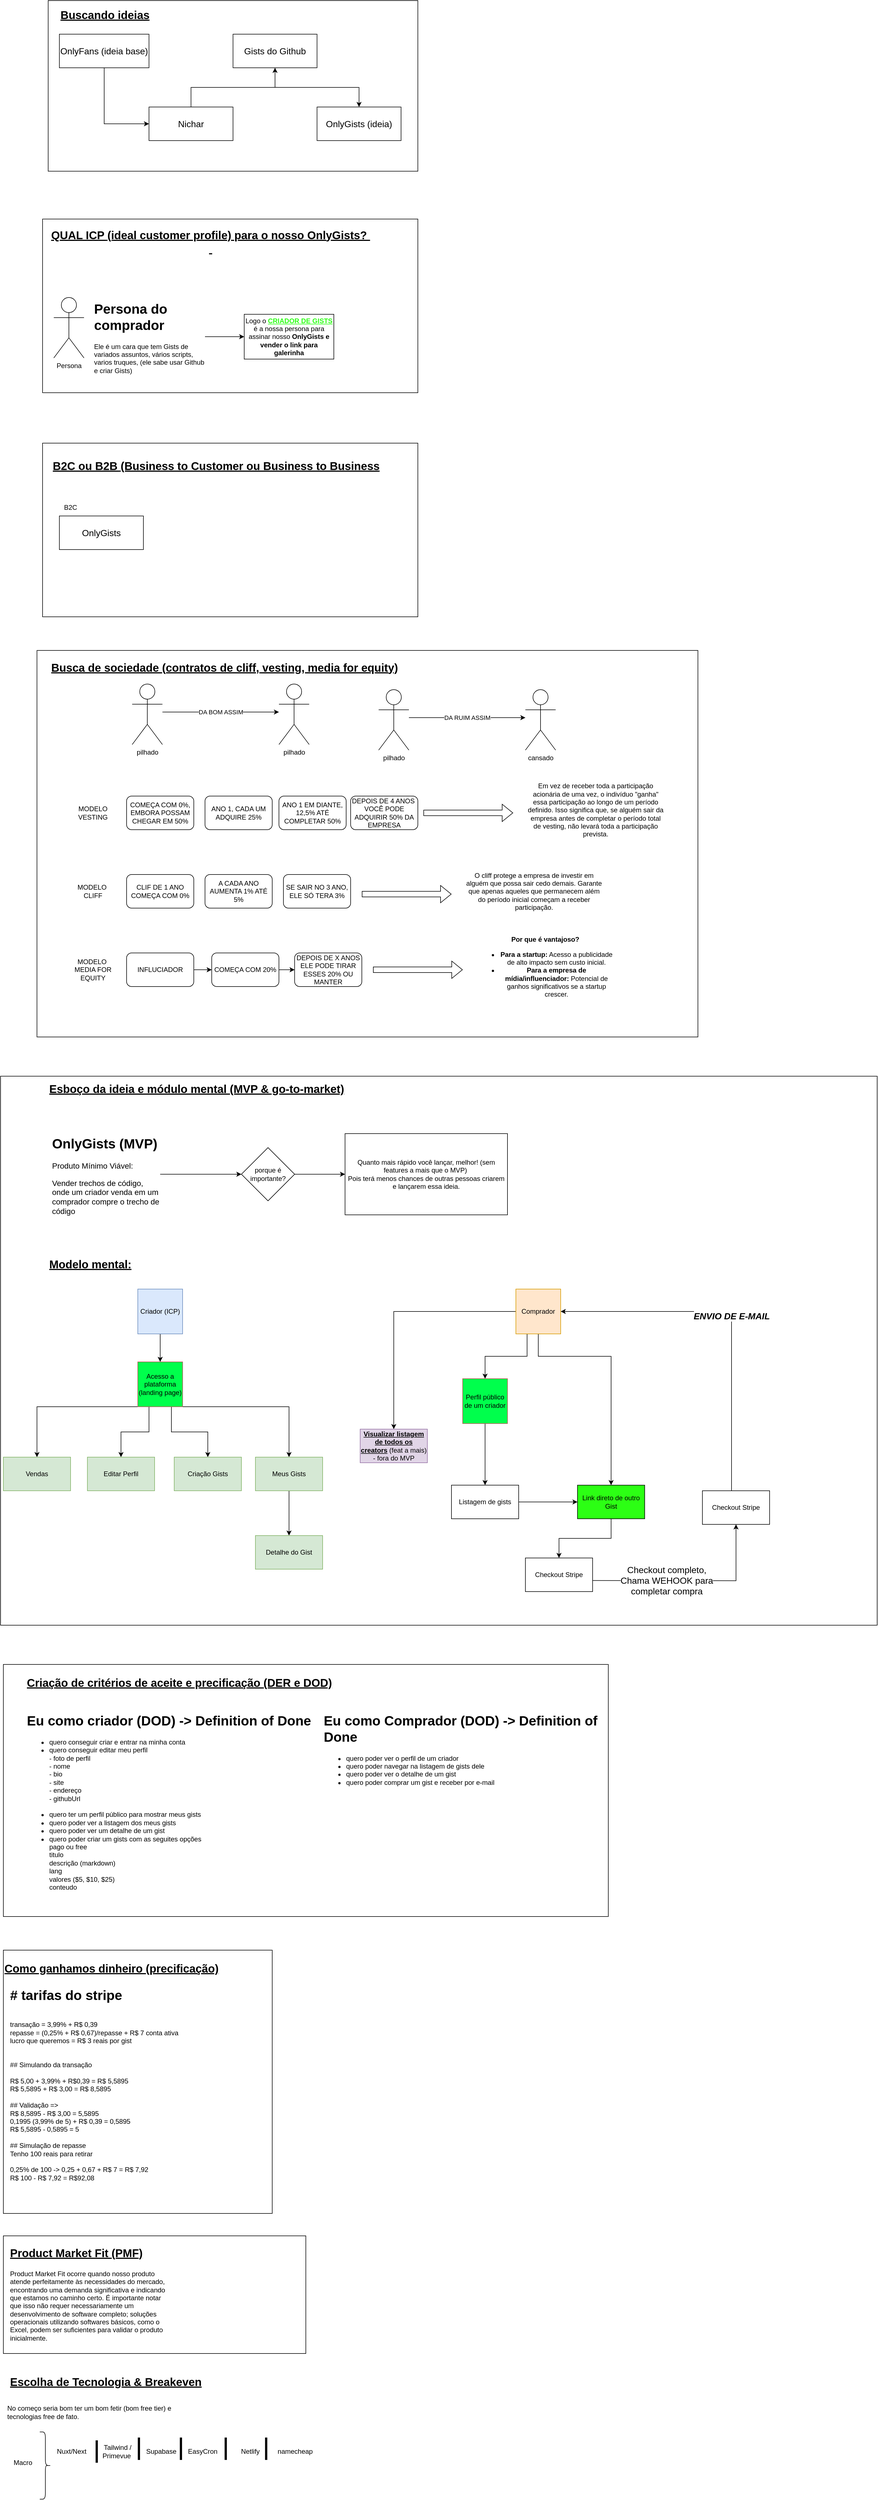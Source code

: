 <mxfile version="24.8.3">
  <diagram name="Page-1" id="v-NSc_a17lzua8ZPdPV9">
    <mxGraphModel dx="819" dy="469" grid="1" gridSize="10" guides="1" tooltips="1" connect="1" arrows="1" fold="1" page="1" pageScale="1" pageWidth="850" pageHeight="1100" math="0" shadow="0">
      <root>
        <mxCell id="0" />
        <mxCell id="1" parent="0" />
        <mxCell id="1tomCckrDjy98KWa0ItW-4" value="" style="rounded=0;whiteSpace=wrap;html=1;" vertex="1" parent="1">
          <mxGeometry x="280" y="4180" width="540" height="210" as="geometry" />
        </mxCell>
        <mxCell id="nUb2ECJCDusPR1pJdT_b-7" value="" style="rounded=0;whiteSpace=wrap;html=1;" parent="1" vertex="1">
          <mxGeometry x="280" y="3670" width="480" height="470" as="geometry" />
        </mxCell>
        <mxCell id="nUb2ECJCDusPR1pJdT_b-4" value="" style="rounded=0;whiteSpace=wrap;html=1;" parent="1" vertex="1">
          <mxGeometry x="280" y="3160" width="1080" height="450" as="geometry" />
        </mxCell>
        <mxCell id="ghX556LVwRt2pYmYrKnP-61" value="" style="rounded=0;whiteSpace=wrap;html=1;" parent="1" vertex="1">
          <mxGeometry x="340" y="1350" width="1180" height="690" as="geometry" />
        </mxCell>
        <mxCell id="ghX556LVwRt2pYmYrKnP-22" value="" style="rounded=0;whiteSpace=wrap;html=1;" parent="1" vertex="1">
          <mxGeometry x="350" y="580" width="670" height="310" as="geometry" />
        </mxCell>
        <mxCell id="ghX556LVwRt2pYmYrKnP-1" value="" style="rounded=0;whiteSpace=wrap;html=1;align=left;" parent="1" vertex="1">
          <mxGeometry x="360" y="190" width="660" height="304.62" as="geometry" />
        </mxCell>
        <mxCell id="ghX556LVwRt2pYmYrKnP-2" value="&lt;font style=&quot;font-size: 20px;&quot;&gt;&lt;b&gt;&lt;u&gt;Buscando ideias&lt;/u&gt;&lt;/b&gt;&lt;/font&gt;" style="text;html=1;align=left;verticalAlign=middle;whiteSpace=wrap;rounded=0;" parent="1" vertex="1">
          <mxGeometry x="380" y="200" width="180" height="30" as="geometry" />
        </mxCell>
        <mxCell id="ghX556LVwRt2pYmYrKnP-7" style="edgeStyle=orthogonalEdgeStyle;rounded=0;orthogonalLoop=1;jettySize=auto;html=1;entryX=0;entryY=0.5;entryDx=0;entryDy=0;" parent="1" source="ghX556LVwRt2pYmYrKnP-3" target="ghX556LVwRt2pYmYrKnP-4" edge="1">
          <mxGeometry relative="1" as="geometry" />
        </mxCell>
        <mxCell id="ghX556LVwRt2pYmYrKnP-3" value="&lt;span style=&quot;font-size: 16px;&quot;&gt;OnlyFans (ideia base)&lt;/span&gt;" style="rounded=0;whiteSpace=wrap;html=1;" parent="1" vertex="1">
          <mxGeometry x="380" y="250" width="160" height="60" as="geometry" />
        </mxCell>
        <mxCell id="ghX556LVwRt2pYmYrKnP-9" style="edgeStyle=orthogonalEdgeStyle;rounded=0;orthogonalLoop=1;jettySize=auto;html=1;entryX=0.5;entryY=1;entryDx=0;entryDy=0;" parent="1" source="ghX556LVwRt2pYmYrKnP-4" target="ghX556LVwRt2pYmYrKnP-5" edge="1">
          <mxGeometry relative="1" as="geometry" />
        </mxCell>
        <mxCell id="ghX556LVwRt2pYmYrKnP-4" value="&lt;span style=&quot;font-size: 16px;&quot;&gt;Nichar&lt;/span&gt;" style="rounded=0;whiteSpace=wrap;html=1;" parent="1" vertex="1">
          <mxGeometry x="540" y="380" width="150" height="60" as="geometry" />
        </mxCell>
        <mxCell id="ghX556LVwRt2pYmYrKnP-12" style="edgeStyle=orthogonalEdgeStyle;rounded=0;orthogonalLoop=1;jettySize=auto;html=1;" parent="1" source="ghX556LVwRt2pYmYrKnP-5" target="ghX556LVwRt2pYmYrKnP-6" edge="1">
          <mxGeometry relative="1" as="geometry" />
        </mxCell>
        <mxCell id="ghX556LVwRt2pYmYrKnP-5" value="&lt;span style=&quot;font-size: 16px;&quot;&gt;Gists do Github&lt;/span&gt;" style="rounded=0;whiteSpace=wrap;html=1;" parent="1" vertex="1">
          <mxGeometry x="690" y="250" width="150" height="60" as="geometry" />
        </mxCell>
        <mxCell id="ghX556LVwRt2pYmYrKnP-6" value="&lt;span style=&quot;font-size: 16px;&quot;&gt;OnlyGists (ideia)&lt;/span&gt;" style="rounded=0;whiteSpace=wrap;html=1;" parent="1" vertex="1">
          <mxGeometry x="840" y="380" width="150" height="60" as="geometry" />
        </mxCell>
        <mxCell id="ghX556LVwRt2pYmYrKnP-14" value="&lt;font style=&quot;font-size: 20px;&quot;&gt;&lt;b&gt;&lt;u&gt;QUAL ICP (ideal customer profile) para o nosso OnlyGists?&amp;nbsp; &amp;nbsp;&lt;/u&gt;&lt;/b&gt;&lt;/font&gt;" style="text;html=1;align=center;verticalAlign=middle;whiteSpace=wrap;rounded=0;" parent="1" vertex="1">
          <mxGeometry x="360" y="600" width="580" height="40" as="geometry" />
        </mxCell>
        <mxCell id="ghX556LVwRt2pYmYrKnP-17" value="Persona" style="shape=umlActor;verticalLabelPosition=bottom;verticalAlign=top;html=1;" parent="1" vertex="1">
          <mxGeometry x="370" y="720" width="54" height="108" as="geometry" />
        </mxCell>
        <mxCell id="ghX556LVwRt2pYmYrKnP-20" value="" style="edgeStyle=orthogonalEdgeStyle;rounded=0;orthogonalLoop=1;jettySize=auto;html=1;" parent="1" source="ghX556LVwRt2pYmYrKnP-18" target="ghX556LVwRt2pYmYrKnP-19" edge="1">
          <mxGeometry relative="1" as="geometry" />
        </mxCell>
        <mxCell id="ghX556LVwRt2pYmYrKnP-18" value="&lt;h1 style=&quot;margin-top: 0px;&quot;&gt;Persona do comprador&lt;/h1&gt;&lt;p&gt;Ele é um cara que tem Gists de variados assuntos, vários scripts,&amp;nbsp; varios truques, (ele sabe usar Github e criar Gists)&lt;/p&gt;" style="text;html=1;whiteSpace=wrap;overflow=hidden;rounded=0;" parent="1" vertex="1">
          <mxGeometry x="440" y="720" width="200" height="140" as="geometry" />
        </mxCell>
        <mxCell id="ghX556LVwRt2pYmYrKnP-19" value="Logo o &lt;font color=&quot;#2cff14&quot;&gt;&lt;b&gt;&lt;u&gt;CRIADOR DE GISTS&lt;/u&gt;&lt;/b&gt; &lt;/font&gt;é a nossa persona para assinar nosso&amp;nbsp;&lt;b&gt;OnlyGists e vender o link para galerinha&lt;/b&gt;" style="whiteSpace=wrap;html=1;" parent="1" vertex="1">
          <mxGeometry x="710" y="750" width="160" height="80" as="geometry" />
        </mxCell>
        <mxCell id="ghX556LVwRt2pYmYrKnP-23" value="" style="rounded=0;whiteSpace=wrap;html=1;" parent="1" vertex="1">
          <mxGeometry x="350" y="980" width="670" height="310" as="geometry" />
        </mxCell>
        <mxCell id="ghX556LVwRt2pYmYrKnP-24" value="&lt;span style=&quot;font-size: 20px;&quot;&gt;&lt;b&gt;&lt;u&gt;B2C ou B2B (Business to Customer ou Business to Business&lt;/u&gt;&lt;/b&gt;&lt;/span&gt;" style="text;html=1;align=center;verticalAlign=middle;whiteSpace=wrap;rounded=0;" parent="1" vertex="1">
          <mxGeometry x="360" y="1000" width="600" height="40" as="geometry" />
        </mxCell>
        <mxCell id="ghX556LVwRt2pYmYrKnP-25" value="&lt;span style=&quot;font-size: 16px;&quot;&gt;OnlyGists&lt;/span&gt;" style="rounded=0;whiteSpace=wrap;html=1;" parent="1" vertex="1">
          <mxGeometry x="380" y="1110" width="150" height="60" as="geometry" />
        </mxCell>
        <mxCell id="ghX556LVwRt2pYmYrKnP-26" value="B2C" style="text;html=1;align=center;verticalAlign=middle;whiteSpace=wrap;rounded=0;" parent="1" vertex="1">
          <mxGeometry x="370" y="1080" width="60" height="30" as="geometry" />
        </mxCell>
        <mxCell id="ghX556LVwRt2pYmYrKnP-28" value="&lt;span style=&quot;font-size: 20px;&quot;&gt;&lt;b&gt;&lt;u&gt;Busca de sociedade (contratos de cliff, vesting, media for equity)&lt;/u&gt;&lt;/b&gt;&lt;/span&gt;" style="text;html=1;align=center;verticalAlign=middle;whiteSpace=wrap;rounded=0;" parent="1" vertex="1">
          <mxGeometry x="360" y="1360" width="630" height="40" as="geometry" />
        </mxCell>
        <mxCell id="ghX556LVwRt2pYmYrKnP-31" value="DA BOM ASSIM" style="edgeStyle=orthogonalEdgeStyle;rounded=0;orthogonalLoop=1;jettySize=auto;html=1;" parent="1" source="ghX556LVwRt2pYmYrKnP-29" target="ghX556LVwRt2pYmYrKnP-30" edge="1">
          <mxGeometry relative="1" as="geometry">
            <Array as="points">
              <mxPoint x="674" y="1460" />
              <mxPoint x="674" y="1460" />
            </Array>
          </mxGeometry>
        </mxCell>
        <mxCell id="ghX556LVwRt2pYmYrKnP-29" value="pilhado" style="shape=umlActor;verticalLabelPosition=bottom;verticalAlign=top;html=1;" parent="1" vertex="1">
          <mxGeometry x="510" y="1410" width="54" height="108" as="geometry" />
        </mxCell>
        <mxCell id="ghX556LVwRt2pYmYrKnP-30" value="pilhado" style="shape=umlActor;verticalLabelPosition=bottom;verticalAlign=top;html=1;" parent="1" vertex="1">
          <mxGeometry x="772" y="1410" width="54" height="108" as="geometry" />
        </mxCell>
        <mxCell id="ghX556LVwRt2pYmYrKnP-37" value="MODELO VESTING" style="text;html=1;align=center;verticalAlign=middle;whiteSpace=wrap;rounded=0;" parent="1" vertex="1">
          <mxGeometry x="410" y="1625" width="60" height="30" as="geometry" />
        </mxCell>
        <mxCell id="ghX556LVwRt2pYmYrKnP-38" value="DEPOIS DE 4 ANOS&amp;nbsp;&lt;div&gt;VOCÊ PODE ADQUIRIR 50% DA EMPRESA&lt;/div&gt;" style="rounded=1;whiteSpace=wrap;html=1;" parent="1" vertex="1">
          <mxGeometry x="900" y="1610" width="120" height="60" as="geometry" />
        </mxCell>
        <mxCell id="ghX556LVwRt2pYmYrKnP-39" value="COMEÇA COM 0%,&lt;br&gt;EMBORA POSSAM CHEGAR EM 50%" style="rounded=1;whiteSpace=wrap;html=1;" parent="1" vertex="1">
          <mxGeometry x="500" y="1610" width="120" height="60" as="geometry" />
        </mxCell>
        <mxCell id="ghX556LVwRt2pYmYrKnP-40" value="MODELO&amp;nbsp;&lt;br&gt;CLIFF" style="text;html=1;align=center;verticalAlign=middle;whiteSpace=wrap;rounded=0;" parent="1" vertex="1">
          <mxGeometry x="410" y="1765" width="60" height="30" as="geometry" />
        </mxCell>
        <mxCell id="ghX556LVwRt2pYmYrKnP-41" value="CLIF DE 1 ANO&lt;br&gt;COMEÇA COM 0%" style="rounded=1;whiteSpace=wrap;html=1;" parent="1" vertex="1">
          <mxGeometry x="500" y="1750" width="120" height="60" as="geometry" />
        </mxCell>
        <mxCell id="ghX556LVwRt2pYmYrKnP-42" value="MODELO&amp;nbsp;&lt;br&gt;MEDIA FOR EQUITY" style="text;html=1;align=center;verticalAlign=middle;whiteSpace=wrap;rounded=0;" parent="1" vertex="1">
          <mxGeometry x="400" y="1905" width="80" height="30" as="geometry" />
        </mxCell>
        <mxCell id="ghX556LVwRt2pYmYrKnP-45" value="" style="edgeStyle=orthogonalEdgeStyle;rounded=0;orthogonalLoop=1;jettySize=auto;html=1;" parent="1" source="ghX556LVwRt2pYmYrKnP-43" target="ghX556LVwRt2pYmYrKnP-44" edge="1">
          <mxGeometry relative="1" as="geometry" />
        </mxCell>
        <mxCell id="ghX556LVwRt2pYmYrKnP-43" value="INFLUCIADOR" style="rounded=1;whiteSpace=wrap;html=1;" parent="1" vertex="1">
          <mxGeometry x="500" y="1890" width="120" height="60" as="geometry" />
        </mxCell>
        <mxCell id="ghX556LVwRt2pYmYrKnP-47" value="" style="edgeStyle=orthogonalEdgeStyle;rounded=0;orthogonalLoop=1;jettySize=auto;html=1;" parent="1" source="ghX556LVwRt2pYmYrKnP-44" target="ghX556LVwRt2pYmYrKnP-46" edge="1">
          <mxGeometry relative="1" as="geometry" />
        </mxCell>
        <mxCell id="ghX556LVwRt2pYmYrKnP-44" value="COMEÇA COM 20%" style="rounded=1;whiteSpace=wrap;html=1;" parent="1" vertex="1">
          <mxGeometry x="652" y="1890" width="120" height="60" as="geometry" />
        </mxCell>
        <mxCell id="ghX556LVwRt2pYmYrKnP-46" value="DEPOIS DE X ANOS ELE PODE TIRAR ESSES 20% OU MANTER" style="rounded=1;whiteSpace=wrap;html=1;" parent="1" vertex="1">
          <mxGeometry x="800" y="1890" width="120" height="60" as="geometry" />
        </mxCell>
        <mxCell id="ghX556LVwRt2pYmYrKnP-48" value="ANO 1, CADA UM ADQUIRE 25%" style="rounded=1;whiteSpace=wrap;html=1;" parent="1" vertex="1">
          <mxGeometry x="640" y="1610" width="120" height="60" as="geometry" />
        </mxCell>
        <mxCell id="ghX556LVwRt2pYmYrKnP-49" value="ANO 1 EM DIANTE, 12,5% ATÉ COMPLETAR 50%" style="rounded=1;whiteSpace=wrap;html=1;" parent="1" vertex="1">
          <mxGeometry x="772" y="1610" width="120" height="60" as="geometry" />
        </mxCell>
        <mxCell id="ghX556LVwRt2pYmYrKnP-50" value="" style="shape=flexArrow;endArrow=classic;html=1;rounded=0;" parent="1" edge="1">
          <mxGeometry width="50" height="50" relative="1" as="geometry">
            <mxPoint x="1030" y="1640" as="sourcePoint" />
            <mxPoint x="1190" y="1640" as="targetPoint" />
          </mxGeometry>
        </mxCell>
        <mxCell id="ghX556LVwRt2pYmYrKnP-51" value="&lt;p&gt;Em vez de receber toda a participação acionária de uma vez, o indivíduo &quot;ganha&quot; essa participação ao longo de um período definido. Isso significa que, se alguém sair da empresa antes de completar o período total de vesting, não levará toda a participação prevista.&lt;/p&gt;&lt;p&gt;&lt;/p&gt;" style="text;html=1;align=center;verticalAlign=middle;whiteSpace=wrap;rounded=0;" parent="1" vertex="1">
          <mxGeometry x="1215" y="1620" width="245" height="30" as="geometry" />
        </mxCell>
        <mxCell id="ghX556LVwRt2pYmYrKnP-52" value="A CADA ANO AUMENTA 1% ATÉ 5%" style="rounded=1;whiteSpace=wrap;html=1;" parent="1" vertex="1">
          <mxGeometry x="640" y="1750" width="120" height="60" as="geometry" />
        </mxCell>
        <mxCell id="ghX556LVwRt2pYmYrKnP-53" value="SE SAIR NO 3 ANO, ELE SÓ TERA 3%" style="rounded=1;whiteSpace=wrap;html=1;" parent="1" vertex="1">
          <mxGeometry x="780" y="1750" width="120" height="60" as="geometry" />
        </mxCell>
        <mxCell id="ghX556LVwRt2pYmYrKnP-57" value="" style="shape=flexArrow;endArrow=classic;html=1;rounded=0;" parent="1" edge="1">
          <mxGeometry width="50" height="50" relative="1" as="geometry">
            <mxPoint x="920" y="1785" as="sourcePoint" />
            <mxPoint x="1080" y="1785" as="targetPoint" />
          </mxGeometry>
        </mxCell>
        <mxCell id="ghX556LVwRt2pYmYrKnP-58" value="&lt;p&gt;O cliff protege a empresa de investir em alguém que possa sair cedo demais. Garante que apenas aqueles que permanecem além do período inicial começam a receber participação.&lt;/p&gt;&lt;p&gt;&lt;/p&gt;" style="text;html=1;align=center;verticalAlign=middle;whiteSpace=wrap;rounded=0;" parent="1" vertex="1">
          <mxGeometry x="1105" y="1765" width="245" height="30" as="geometry" />
        </mxCell>
        <mxCell id="ghX556LVwRt2pYmYrKnP-59" value="" style="shape=flexArrow;endArrow=classic;html=1;rounded=0;" parent="1" edge="1">
          <mxGeometry width="50" height="50" relative="1" as="geometry">
            <mxPoint x="940" y="1920" as="sourcePoint" />
            <mxPoint x="1100" y="1920" as="targetPoint" />
          </mxGeometry>
        </mxCell>
        <mxCell id="ghX556LVwRt2pYmYrKnP-60" value="&lt;p&gt;&lt;strong&gt;Por que é vantajoso?&lt;/strong&gt;&lt;/p&gt;&lt;ul&gt;&lt;li&gt;&lt;strong&gt;Para a startup:&lt;/strong&gt; Acesso a publicidade de alto impacto sem custo inicial.&lt;/li&gt;&lt;li&gt;&lt;strong&gt;Para a empresa de mídia/influenciador:&lt;/strong&gt; Potencial de ganhos significativos se a startup crescer.&lt;/li&gt;&lt;/ul&gt;&lt;p&gt;&lt;/p&gt;" style="text;html=1;align=center;verticalAlign=middle;whiteSpace=wrap;rounded=0;" parent="1" vertex="1">
          <mxGeometry x="1125" y="1900" width="245" height="30" as="geometry" />
        </mxCell>
        <mxCell id="ghX556LVwRt2pYmYrKnP-62" value="DA RUIM ASSIM" style="edgeStyle=orthogonalEdgeStyle;rounded=0;orthogonalLoop=1;jettySize=auto;html=1;" parent="1" source="ghX556LVwRt2pYmYrKnP-63" target="ghX556LVwRt2pYmYrKnP-64" edge="1">
          <mxGeometry relative="1" as="geometry">
            <Array as="points">
              <mxPoint x="1114" y="1470" />
              <mxPoint x="1114" y="1470" />
            </Array>
          </mxGeometry>
        </mxCell>
        <mxCell id="ghX556LVwRt2pYmYrKnP-63" value="pilhado" style="shape=umlActor;verticalLabelPosition=bottom;verticalAlign=top;html=1;" parent="1" vertex="1">
          <mxGeometry x="950" y="1420" width="54" height="108" as="geometry" />
        </mxCell>
        <mxCell id="ghX556LVwRt2pYmYrKnP-64" value="cansado" style="shape=umlActor;verticalLabelPosition=bottom;verticalAlign=top;html=1;" parent="1" vertex="1">
          <mxGeometry x="1212" y="1420" width="54" height="108" as="geometry" />
        </mxCell>
        <mxCell id="PgS0Zx-J8WMUfajgox_8-1" value="" style="rounded=0;whiteSpace=wrap;html=1;" parent="1" vertex="1">
          <mxGeometry x="275" y="2110" width="1565" height="980" as="geometry" />
        </mxCell>
        <mxCell id="PgS0Zx-J8WMUfajgox_8-2" value="&lt;div&gt;&lt;span style=&quot;font-size: 20px;&quot;&gt;&lt;b&gt;&lt;u&gt;Esboço da ideia e módulo mental (MVP &amp;amp; go-to-market)&lt;/u&gt;&lt;/b&gt;&lt;/span&gt;&lt;/div&gt;&lt;div&gt;&lt;br&gt;&lt;/div&gt;" style="text;html=1;align=left;verticalAlign=middle;whiteSpace=wrap;rounded=0;" parent="1" vertex="1">
          <mxGeometry x="360" y="2120" width="630" height="40" as="geometry" />
        </mxCell>
        <mxCell id="PgS0Zx-J8WMUfajgox_8-6" value="" style="edgeStyle=orthogonalEdgeStyle;rounded=0;orthogonalLoop=1;jettySize=auto;html=1;" parent="1" source="PgS0Zx-J8WMUfajgox_8-3" target="PgS0Zx-J8WMUfajgox_8-5" edge="1">
          <mxGeometry relative="1" as="geometry" />
        </mxCell>
        <mxCell id="PgS0Zx-J8WMUfajgox_8-3" value="&lt;h1 style=&quot;margin-top: 0px;&quot;&gt;OnlyGists (MVP)&lt;/h1&gt;&lt;p style=&quot;font-size: 14px;&quot;&gt;&lt;font style=&quot;font-size: 14px;&quot;&gt;Produto Mínimo Viável:&lt;/font&gt;&lt;/p&gt;&lt;p style=&quot;font-size: 14px;&quot;&gt;&lt;font style=&quot;font-size: 14px;&quot;&gt;Vender trechos de código, onde um criador venda em um comprador compre o trecho de código&amp;nbsp;&lt;/font&gt;&lt;/p&gt;" style="text;html=1;whiteSpace=wrap;overflow=hidden;rounded=0;" parent="1" vertex="1">
          <mxGeometry x="365" y="2210" width="195" height="150" as="geometry" />
        </mxCell>
        <mxCell id="PgS0Zx-J8WMUfajgox_8-8" value="" style="edgeStyle=orthogonalEdgeStyle;rounded=0;orthogonalLoop=1;jettySize=auto;html=1;" parent="1" source="PgS0Zx-J8WMUfajgox_8-5" target="PgS0Zx-J8WMUfajgox_8-7" edge="1">
          <mxGeometry relative="1" as="geometry" />
        </mxCell>
        <mxCell id="PgS0Zx-J8WMUfajgox_8-5" value="porque é importante?" style="rhombus;whiteSpace=wrap;html=1;" parent="1" vertex="1">
          <mxGeometry x="705" y="2237.5" width="95" height="95" as="geometry" />
        </mxCell>
        <mxCell id="PgS0Zx-J8WMUfajgox_8-7" value="Quanto mais rápido você lançar, melhor! (sem features a mais que o MVP)&amp;nbsp;&lt;br&gt;Pois terá menos chances de outras pessoas criarem e lançarem essa ideia." style="whiteSpace=wrap;html=1;" parent="1" vertex="1">
          <mxGeometry x="890" y="2212.5" width="290" height="145" as="geometry" />
        </mxCell>
        <mxCell id="PgS0Zx-J8WMUfajgox_8-9" value="&lt;div&gt;&lt;span style=&quot;font-size: 20px;&quot;&gt;&lt;b&gt;&lt;u&gt;Modelo mental:&lt;/u&gt;&lt;/b&gt;&lt;/span&gt;&lt;/div&gt;" style="text;html=1;align=left;verticalAlign=middle;whiteSpace=wrap;rounded=0;" parent="1" vertex="1">
          <mxGeometry x="360" y="2425" width="630" height="40" as="geometry" />
        </mxCell>
        <mxCell id="PgS0Zx-J8WMUfajgox_8-12" value="" style="edgeStyle=orthogonalEdgeStyle;rounded=0;orthogonalLoop=1;jettySize=auto;html=1;" parent="1" source="PgS0Zx-J8WMUfajgox_8-10" target="PgS0Zx-J8WMUfajgox_8-11" edge="1">
          <mxGeometry relative="1" as="geometry" />
        </mxCell>
        <mxCell id="PgS0Zx-J8WMUfajgox_8-10" value="Criador (ICP)" style="whiteSpace=wrap;html=1;aspect=fixed;fillColor=#dae8fc;strokeColor=#6c8ebf;" parent="1" vertex="1">
          <mxGeometry x="520" y="2490" width="80" height="80" as="geometry" />
        </mxCell>
        <mxCell id="PgS0Zx-J8WMUfajgox_8-23" style="edgeStyle=orthogonalEdgeStyle;rounded=0;orthogonalLoop=1;jettySize=auto;html=1;exitX=0;exitY=1;exitDx=0;exitDy=0;entryX=0.5;entryY=0;entryDx=0;entryDy=0;" parent="1" source="PgS0Zx-J8WMUfajgox_8-11" target="PgS0Zx-J8WMUfajgox_8-17" edge="1">
          <mxGeometry relative="1" as="geometry">
            <Array as="points">
              <mxPoint x="340" y="2700" />
            </Array>
          </mxGeometry>
        </mxCell>
        <mxCell id="PgS0Zx-J8WMUfajgox_8-24" style="edgeStyle=orthogonalEdgeStyle;rounded=0;orthogonalLoop=1;jettySize=auto;html=1;exitX=0.25;exitY=1;exitDx=0;exitDy=0;entryX=0.5;entryY=0;entryDx=0;entryDy=0;" parent="1" source="PgS0Zx-J8WMUfajgox_8-11" target="PgS0Zx-J8WMUfajgox_8-20" edge="1">
          <mxGeometry relative="1" as="geometry" />
        </mxCell>
        <mxCell id="PgS0Zx-J8WMUfajgox_8-25" style="edgeStyle=orthogonalEdgeStyle;rounded=0;orthogonalLoop=1;jettySize=auto;html=1;exitX=0.75;exitY=1;exitDx=0;exitDy=0;" parent="1" source="PgS0Zx-J8WMUfajgox_8-11" target="PgS0Zx-J8WMUfajgox_8-21" edge="1">
          <mxGeometry relative="1" as="geometry" />
        </mxCell>
        <mxCell id="PgS0Zx-J8WMUfajgox_8-26" style="edgeStyle=orthogonalEdgeStyle;rounded=0;orthogonalLoop=1;jettySize=auto;html=1;exitX=1;exitY=1;exitDx=0;exitDy=0;entryX=0.5;entryY=0;entryDx=0;entryDy=0;" parent="1" source="PgS0Zx-J8WMUfajgox_8-11" target="PgS0Zx-J8WMUfajgox_8-22" edge="1">
          <mxGeometry relative="1" as="geometry">
            <Array as="points">
              <mxPoint x="790" y="2700" />
            </Array>
          </mxGeometry>
        </mxCell>
        <mxCell id="PgS0Zx-J8WMUfajgox_8-11" value="Acesso a plataforma (landing page)" style="whiteSpace=wrap;html=1;aspect=fixed;fillColor=#00ff4c;strokeColor=#b85450;fillStyle=auto;" parent="1" vertex="1">
          <mxGeometry x="520" y="2620" width="80" height="80" as="geometry" />
        </mxCell>
        <mxCell id="PgS0Zx-J8WMUfajgox_8-17" value="Vendas" style="rounded=0;whiteSpace=wrap;html=1;fillColor=#d5e8d4;strokeColor=#82b366;" parent="1" vertex="1">
          <mxGeometry x="280" y="2790" width="120" height="60" as="geometry" />
        </mxCell>
        <mxCell id="PgS0Zx-J8WMUfajgox_8-20" value="Editar Perfil" style="rounded=0;whiteSpace=wrap;html=1;fillColor=#d5e8d4;strokeColor=#82b366;" parent="1" vertex="1">
          <mxGeometry x="430" y="2790" width="120" height="60" as="geometry" />
        </mxCell>
        <mxCell id="PgS0Zx-J8WMUfajgox_8-21" value="Criação Gists" style="rounded=0;whiteSpace=wrap;html=1;fillColor=#d5e8d4;strokeColor=#82b366;" parent="1" vertex="1">
          <mxGeometry x="585" y="2790" width="120" height="60" as="geometry" />
        </mxCell>
        <mxCell id="PgS0Zx-J8WMUfajgox_8-28" value="" style="edgeStyle=orthogonalEdgeStyle;rounded=0;orthogonalLoop=1;jettySize=auto;html=1;" parent="1" source="PgS0Zx-J8WMUfajgox_8-22" target="PgS0Zx-J8WMUfajgox_8-27" edge="1">
          <mxGeometry relative="1" as="geometry" />
        </mxCell>
        <mxCell id="PgS0Zx-J8WMUfajgox_8-22" value="Meus Gists" style="rounded=0;whiteSpace=wrap;html=1;fillColor=#d5e8d4;strokeColor=#82b366;" parent="1" vertex="1">
          <mxGeometry x="730" y="2790" width="120" height="60" as="geometry" />
        </mxCell>
        <mxCell id="PgS0Zx-J8WMUfajgox_8-27" value="Detalhe do Gist" style="whiteSpace=wrap;html=1;rounded=0;fillColor=#d5e8d4;strokeColor=#82b366;" parent="1" vertex="1">
          <mxGeometry x="730" y="2930" width="120" height="60" as="geometry" />
        </mxCell>
        <mxCell id="PgS0Zx-J8WMUfajgox_8-31" style="edgeStyle=orthogonalEdgeStyle;rounded=0;orthogonalLoop=1;jettySize=auto;html=1;exitX=0.25;exitY=1;exitDx=0;exitDy=0;entryX=0.5;entryY=0;entryDx=0;entryDy=0;" parent="1" source="PgS0Zx-J8WMUfajgox_8-29" target="PgS0Zx-J8WMUfajgox_8-30" edge="1">
          <mxGeometry relative="1" as="geometry" />
        </mxCell>
        <mxCell id="PgS0Zx-J8WMUfajgox_8-37" style="edgeStyle=orthogonalEdgeStyle;rounded=0;orthogonalLoop=1;jettySize=auto;html=1;exitX=0.5;exitY=1;exitDx=0;exitDy=0;entryX=0.5;entryY=0;entryDx=0;entryDy=0;" parent="1" source="PgS0Zx-J8WMUfajgox_8-29" target="PgS0Zx-J8WMUfajgox_8-35" edge="1">
          <mxGeometry relative="1" as="geometry">
            <Array as="points">
              <mxPoint x="1235" y="2610" />
              <mxPoint x="1365" y="2610" />
            </Array>
          </mxGeometry>
        </mxCell>
        <mxCell id="PgS0Zx-J8WMUfajgox_8-48" value="" style="edgeStyle=orthogonalEdgeStyle;rounded=0;orthogonalLoop=1;jettySize=auto;html=1;" parent="1" source="PgS0Zx-J8WMUfajgox_8-29" target="PgS0Zx-J8WMUfajgox_8-47" edge="1">
          <mxGeometry relative="1" as="geometry" />
        </mxCell>
        <mxCell id="PgS0Zx-J8WMUfajgox_8-29" value="Comprador" style="whiteSpace=wrap;html=1;aspect=fixed;fillColor=#ffe6cc;strokeColor=#d79b00;" parent="1" vertex="1">
          <mxGeometry x="1195" y="2490" width="80" height="80" as="geometry" />
        </mxCell>
        <mxCell id="PgS0Zx-J8WMUfajgox_8-34" value="" style="edgeStyle=orthogonalEdgeStyle;rounded=0;orthogonalLoop=1;jettySize=auto;html=1;" parent="1" source="PgS0Zx-J8WMUfajgox_8-30" target="PgS0Zx-J8WMUfajgox_8-33" edge="1">
          <mxGeometry relative="1" as="geometry" />
        </mxCell>
        <mxCell id="PgS0Zx-J8WMUfajgox_8-30" value="Perfil público de um criador" style="whiteSpace=wrap;html=1;aspect=fixed;fillColor=#00ff4c;strokeColor=#b85450;fillStyle=auto;" parent="1" vertex="1">
          <mxGeometry x="1100" y="2650" width="80" height="80" as="geometry" />
        </mxCell>
        <mxCell id="PgS0Zx-J8WMUfajgox_8-36" value="" style="edgeStyle=orthogonalEdgeStyle;rounded=0;orthogonalLoop=1;jettySize=auto;html=1;" parent="1" source="PgS0Zx-J8WMUfajgox_8-33" target="PgS0Zx-J8WMUfajgox_8-35" edge="1">
          <mxGeometry relative="1" as="geometry" />
        </mxCell>
        <mxCell id="PgS0Zx-J8WMUfajgox_8-33" value="Listagem de gists" style="whiteSpace=wrap;html=1;fillStyle=auto;" parent="1" vertex="1">
          <mxGeometry x="1080" y="2840" width="120" height="60" as="geometry" />
        </mxCell>
        <mxCell id="PgS0Zx-J8WMUfajgox_8-39" value="" style="edgeStyle=orthogonalEdgeStyle;rounded=0;orthogonalLoop=1;jettySize=auto;html=1;" parent="1" source="PgS0Zx-J8WMUfajgox_8-35" target="PgS0Zx-J8WMUfajgox_8-38" edge="1">
          <mxGeometry relative="1" as="geometry" />
        </mxCell>
        <mxCell id="PgS0Zx-J8WMUfajgox_8-35" value="Link direto de outro Gist" style="whiteSpace=wrap;html=1;fillStyle=auto;fillColor=#2CFF14;" parent="1" vertex="1">
          <mxGeometry x="1305" y="2840" width="120" height="60" as="geometry" />
        </mxCell>
        <mxCell id="PgS0Zx-J8WMUfajgox_8-42" value="&lt;font style=&quot;font-size: 16px;&quot;&gt;Checkout completo,&lt;br&gt;Chama WEHOOK para&lt;/font&gt;&lt;div style=&quot;font-size: 16px;&quot;&gt;&lt;font style=&quot;font-size: 16px;&quot;&gt;completar compra&lt;/font&gt;&lt;/div&gt;" style="edgeStyle=orthogonalEdgeStyle;rounded=0;orthogonalLoop=1;jettySize=auto;html=1;" parent="1" target="PgS0Zx-J8WMUfajgox_8-41" edge="1">
          <mxGeometry relative="1" as="geometry">
            <mxPoint x="1240.0" y="3010.077" as="sourcePoint" />
          </mxGeometry>
        </mxCell>
        <mxCell id="PgS0Zx-J8WMUfajgox_8-38" value="Checkout Stripe" style="whiteSpace=wrap;html=1;fillStyle=auto;" parent="1" vertex="1">
          <mxGeometry x="1212" y="2970" width="120" height="60" as="geometry" />
        </mxCell>
        <mxCell id="PgS0Zx-J8WMUfajgox_8-44" value="&lt;b&gt;&lt;i&gt;&lt;font style=&quot;font-size: 16px;&quot;&gt;ENVIO DE E-MAIL&lt;/font&gt;&lt;/i&gt;&lt;/b&gt;" style="edgeStyle=orthogonalEdgeStyle;rounded=0;orthogonalLoop=1;jettySize=auto;html=1;entryX=1;entryY=0.5;entryDx=0;entryDy=0;" parent="1" source="PgS0Zx-J8WMUfajgox_8-41" target="PgS0Zx-J8WMUfajgox_8-29" edge="1">
          <mxGeometry relative="1" as="geometry">
            <Array as="points">
              <mxPoint x="1580" y="2530" />
            </Array>
          </mxGeometry>
        </mxCell>
        <mxCell id="PgS0Zx-J8WMUfajgox_8-41" value="Checkout Stripe" style="whiteSpace=wrap;html=1;fillStyle=auto;" parent="1" vertex="1">
          <mxGeometry x="1528" y="2850" width="120" height="60" as="geometry" />
        </mxCell>
        <mxCell id="PgS0Zx-J8WMUfajgox_8-47" value="&lt;u&gt;&lt;b&gt;Visualizar listagem de todos os creators&lt;/b&gt;&lt;/u&gt; (feat a mais) - fora do MVP" style="whiteSpace=wrap;html=1;fillColor=#e1d5e7;strokeColor=#9673a6;" parent="1" vertex="1">
          <mxGeometry x="917" y="2740" width="120" height="60" as="geometry" />
        </mxCell>
        <mxCell id="nUb2ECJCDusPR1pJdT_b-1" value="&lt;div&gt;&lt;div&gt;&lt;span style=&quot;font-size: 20px;&quot;&gt;&lt;b&gt;&lt;u&gt;Criação de critérios de aceite e precificação (DER e DOD)&lt;/u&gt;&lt;/b&gt;&lt;/span&gt;&lt;/div&gt;&lt;/div&gt;&lt;div&gt;&lt;br&gt;&lt;/div&gt;" style="text;html=1;align=left;verticalAlign=middle;whiteSpace=wrap;rounded=0;" parent="1" vertex="1">
          <mxGeometry x="320" y="3180" width="630" height="40" as="geometry" />
        </mxCell>
        <mxCell id="nUb2ECJCDusPR1pJdT_b-2" value="&lt;h1 style=&quot;margin-top: 0px;&quot;&gt;Eu como criador (DOD) -&amp;gt; Definition of Done&lt;/h1&gt;&lt;p&gt;&lt;/p&gt;&lt;ul&gt;&lt;li&gt;quero conseguir criar e entrar na minha conta&lt;br&gt;&lt;/li&gt;&lt;li&gt;quero conseguir editar meu perfil&lt;br&gt;- foto de perfil&lt;br&gt;- nome&lt;br&gt;- bio&lt;br&gt;- site&lt;br&gt;- endereço&lt;br&gt;- githubUrl&lt;br&gt;&lt;br&gt;&lt;/li&gt;&lt;li&gt;quero ter um perfil público para mostrar meus gists&lt;/li&gt;&lt;li&gt;quero poder ver a listagem dos meus gists&lt;/li&gt;&lt;li&gt;quero poder ver um detalhe de um gist&lt;/li&gt;&lt;li&gt;quero poder criar um gists com as seguites opções&lt;br&gt;pago ou free&lt;br&gt;titulo&lt;br&gt;descrição (markdown)&lt;br&gt;lang&lt;br&gt;valores ($5, $10, $25)&lt;br&gt;conteudo&lt;/li&gt;&lt;/ul&gt;&lt;p&gt;&lt;/p&gt;" style="text;html=1;whiteSpace=wrap;overflow=hidden;rounded=0;" parent="1" vertex="1">
          <mxGeometry x="320" y="3240" width="520" height="340" as="geometry" />
        </mxCell>
        <mxCell id="nUb2ECJCDusPR1pJdT_b-3" value="&lt;h1 style=&quot;margin-top: 0px;&quot;&gt;Eu como Comprador (DOD) -&amp;gt; Definition of Done&lt;/h1&gt;&lt;p&gt;&lt;/p&gt;&lt;ul&gt;&lt;li&gt;quero poder ver o perfil de um criador&lt;/li&gt;&lt;li&gt;quero poder navegar na listagem de gists dele&lt;/li&gt;&lt;li&gt;quero poder ver o detalhe de um gist&lt;/li&gt;&lt;li&gt;quero poder comprar um gist e receber por e-mail&lt;/li&gt;&lt;/ul&gt;&lt;p&gt;&lt;/p&gt;" style="text;html=1;whiteSpace=wrap;overflow=hidden;rounded=0;" parent="1" vertex="1">
          <mxGeometry x="850" y="3240" width="520" height="160" as="geometry" />
        </mxCell>
        <mxCell id="nUb2ECJCDusPR1pJdT_b-5" value="&lt;div&gt;&lt;div&gt;&lt;div&gt;&lt;span style=&quot;font-size: 20px;&quot;&gt;&lt;b&gt;&lt;u&gt;Como ganhamos dinheiro (precificação)&lt;/u&gt;&lt;/b&gt;&lt;/span&gt;&lt;/div&gt;&lt;/div&gt;&lt;/div&gt;&lt;div&gt;&lt;br&gt;&lt;/div&gt;" style="text;html=1;align=left;verticalAlign=middle;whiteSpace=wrap;rounded=0;" parent="1" vertex="1">
          <mxGeometry x="280" y="3690" width="630" height="40" as="geometry" />
        </mxCell>
        <mxCell id="nUb2ECJCDusPR1pJdT_b-6" value="&lt;h1 style=&quot;margin-top: 0px;&quot;&gt;# tarifas do stripe&lt;/h1&gt;&lt;div&gt;&lt;br&gt;&lt;/div&gt;&lt;div&gt;transação = 3,99% + R$ 0,39&lt;br&gt;repasse = (0,25% + R$ 0,67)/repasse + R$ 7 conta ativa&lt;/div&gt;&lt;div&gt;lucro que queremos = R$ 3 reais por gist&lt;/div&gt;&lt;div&gt;&lt;br&gt;&lt;/div&gt;&lt;div&gt;&lt;br&gt;&lt;/div&gt;&lt;div&gt;## Simulando da transação&lt;/div&gt;&lt;div&gt;&lt;br&gt;&lt;/div&gt;&lt;div&gt;R$ 5,00 + 3,99% + R$0,39 = R$ 5,5895&lt;br&gt;&lt;/div&gt;&lt;div&gt;R$ 5,5895 + R$ 3,00 = R$ 8,5895&lt;br&gt;&lt;/div&gt;&lt;div&gt;&lt;br&gt;&lt;/div&gt;&lt;div&gt;## Validação =&amp;gt;&amp;nbsp;&lt;br&gt;&lt;div&gt;R$ 8,5895 - R$ 3,00 = 5,5895&lt;br&gt;0,1995 (3,99% de 5) + R$ 0,39 = 0,5895&lt;br&gt;R$ 5,5895 - 0,5895 = 5&lt;br&gt;&lt;/div&gt;&lt;div&gt;&lt;br&gt;&lt;/div&gt;&lt;/div&gt;&lt;div&gt;## Simulação de repasse&lt;br&gt;Tenho 100 reais para retirar&lt;br&gt;&lt;br&gt;0,25% de 100 -&amp;gt; 0,25 + 0,67 + R$ 7 = R$ 7,92&lt;/div&gt;&lt;div&gt;R$ 100 - R$ 7,92 = R$92,08&lt;/div&gt;" style="text;html=1;whiteSpace=wrap;overflow=hidden;rounded=0;" parent="1" vertex="1">
          <mxGeometry x="290" y="3730" width="330" height="370" as="geometry" />
        </mxCell>
        <mxCell id="1tomCckrDjy98KWa0ItW-1" value="&lt;div&gt;&lt;div&gt;&lt;div&gt;&lt;span style=&quot;font-size: 20px;&quot;&gt;&lt;b&gt;&lt;u&gt;Product Market Fit (PMF)&lt;/u&gt;&lt;/b&gt;&lt;/span&gt;&lt;/div&gt;&lt;/div&gt;&lt;/div&gt;" style="text;html=1;align=left;verticalAlign=middle;whiteSpace=wrap;rounded=0;" vertex="1" parent="1">
          <mxGeometry x="290" y="4190" width="630" height="40" as="geometry" />
        </mxCell>
        <mxCell id="1tomCckrDjy98KWa0ItW-3" value="Product Market Fit ocorre quando nosso produto atende perfeitamente às necessidades do mercado, encontrando uma demanda significativa e indicando que estamos no caminho certo. É importante notar que isso não requer necessariamente um desenvolvimento de software completo; soluções operacionais utilizando softwares básicos, como o Excel, podem ser suficientes para validar o produto inicialmente." style="text;html=1;align=left;verticalAlign=middle;whiteSpace=wrap;rounded=0;" vertex="1" parent="1">
          <mxGeometry x="290" y="4240" width="280" height="130" as="geometry" />
        </mxCell>
        <mxCell id="1tomCckrDjy98KWa0ItW-6" value="&lt;div&gt;&lt;div&gt;&lt;div&gt;&lt;span style=&quot;font-size: 20px;&quot;&gt;&lt;b&gt;&lt;u&gt;Escolha de Tecnologia &amp;amp; Breakeven&lt;/u&gt;&lt;/b&gt;&lt;/span&gt;&lt;/div&gt;&lt;/div&gt;&lt;/div&gt;" style="text;html=1;align=left;verticalAlign=middle;whiteSpace=wrap;rounded=0;" vertex="1" parent="1">
          <mxGeometry x="290" y="4420" width="440" height="40" as="geometry" />
        </mxCell>
        <mxCell id="1tomCckrDjy98KWa0ItW-7" value="&lt;p style=&quot;line-height: 120%;&quot;&gt;No começo seria bom ter um bom fetir (bom free tier) e tecnologias free de fato.&lt;/p&gt;" style="text;html=1;align=left;verticalAlign=middle;whiteSpace=wrap;rounded=0;" vertex="1" parent="1">
          <mxGeometry x="285" y="4450" width="310" height="90" as="geometry" />
        </mxCell>
        <mxCell id="1tomCckrDjy98KWa0ItW-8" value="Macro" style="text;html=1;align=center;verticalAlign=middle;whiteSpace=wrap;rounded=0;" vertex="1" parent="1">
          <mxGeometry x="285" y="4570" width="60" height="30" as="geometry" />
        </mxCell>
        <mxCell id="1tomCckrDjy98KWa0ItW-9" value="" style="shape=curlyBracket;whiteSpace=wrap;html=1;rounded=1;flipH=1;labelPosition=right;verticalLabelPosition=middle;align=left;verticalAlign=middle;" vertex="1" parent="1">
          <mxGeometry x="345" y="4530" width="20" height="120" as="geometry" />
        </mxCell>
        <mxCell id="1tomCckrDjy98KWa0ItW-10" value="Nuxt/Next" style="text;html=1;align=center;verticalAlign=middle;whiteSpace=wrap;rounded=0;" vertex="1" parent="1">
          <mxGeometry x="372" y="4550" width="60" height="30" as="geometry" />
        </mxCell>
        <mxCell id="1tomCckrDjy98KWa0ItW-11" value="Tailwind / Primevue&amp;nbsp;" style="text;html=1;align=center;verticalAlign=middle;whiteSpace=wrap;rounded=0;" vertex="1" parent="1">
          <mxGeometry x="434.5" y="4550" width="97.5" height="30" as="geometry" />
        </mxCell>
        <mxCell id="1tomCckrDjy98KWa0ItW-13" value="" style="line;strokeWidth=4;direction=south;html=1;perimeter=backbonePerimeter;points=[];outlineConnect=0;" vertex="1" parent="1">
          <mxGeometry x="442" y="4545" width="9.38" height="40" as="geometry" />
        </mxCell>
        <mxCell id="1tomCckrDjy98KWa0ItW-14" value="" style="line;strokeWidth=4;direction=south;html=1;perimeter=backbonePerimeter;points=[];outlineConnect=0;" vertex="1" parent="1">
          <mxGeometry x="517.31" y="4540" width="9.38" height="40" as="geometry" />
        </mxCell>
        <mxCell id="1tomCckrDjy98KWa0ItW-15" value="Supabase" style="text;html=1;align=center;verticalAlign=middle;whiteSpace=wrap;rounded=0;" vertex="1" parent="1">
          <mxGeometry x="513.25" y="4550" width="97.5" height="30" as="geometry" />
        </mxCell>
        <mxCell id="1tomCckrDjy98KWa0ItW-16" value="" style="line;strokeWidth=4;direction=south;html=1;perimeter=backbonePerimeter;points=[];outlineConnect=0;" vertex="1" parent="1">
          <mxGeometry x="592.31" y="4540" width="9.38" height="40" as="geometry" />
        </mxCell>
        <mxCell id="1tomCckrDjy98KWa0ItW-17" value="EasyCron" style="text;html=1;align=center;verticalAlign=middle;whiteSpace=wrap;rounded=0;" vertex="1" parent="1">
          <mxGeometry x="587" y="4550" width="97.5" height="30" as="geometry" />
        </mxCell>
        <mxCell id="1tomCckrDjy98KWa0ItW-18" value="" style="line;strokeWidth=4;direction=south;html=1;perimeter=backbonePerimeter;points=[];outlineConnect=0;" vertex="1" parent="1">
          <mxGeometry x="672.31" y="4540" width="9.38" height="40" as="geometry" />
        </mxCell>
        <mxCell id="1tomCckrDjy98KWa0ItW-21" value="Netlify" style="text;html=1;align=center;verticalAlign=middle;whiteSpace=wrap;rounded=0;" vertex="1" parent="1">
          <mxGeometry x="672.31" y="4550" width="97.5" height="30" as="geometry" />
        </mxCell>
        <mxCell id="1tomCckrDjy98KWa0ItW-22" value="" style="line;strokeWidth=4;direction=south;html=1;perimeter=backbonePerimeter;points=[];outlineConnect=0;" vertex="1" parent="1">
          <mxGeometry x="744.5" y="4540" width="9.38" height="40" as="geometry" />
        </mxCell>
        <mxCell id="1tomCckrDjy98KWa0ItW-23" value="namecheap" style="text;html=1;align=center;verticalAlign=middle;whiteSpace=wrap;rounded=0;" vertex="1" parent="1">
          <mxGeometry x="752" y="4550" width="97.75" height="30" as="geometry" />
        </mxCell>
      </root>
    </mxGraphModel>
  </diagram>
</mxfile>
